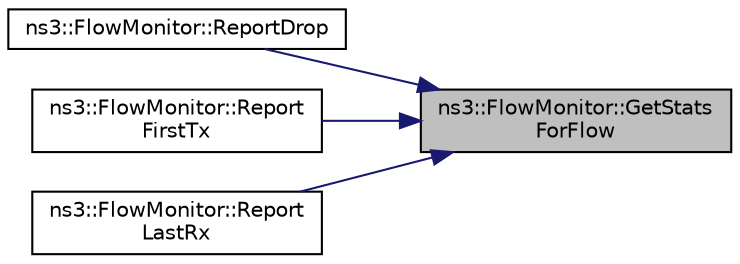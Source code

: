 digraph "ns3::FlowMonitor::GetStatsForFlow"
{
 // LATEX_PDF_SIZE
  edge [fontname="Helvetica",fontsize="10",labelfontname="Helvetica",labelfontsize="10"];
  node [fontname="Helvetica",fontsize="10",shape=record];
  rankdir="RL";
  Node1 [label="ns3::FlowMonitor::GetStats\lForFlow",height=0.2,width=0.4,color="black", fillcolor="grey75", style="filled", fontcolor="black",tooltip="Get the stats for a given flow."];
  Node1 -> Node2 [dir="back",color="midnightblue",fontsize="10",style="solid",fontname="Helvetica"];
  Node2 [label="ns3::FlowMonitor::ReportDrop",height=0.2,width=0.4,color="black", fillcolor="white", style="filled",URL="$classns3_1_1_flow_monitor.html#af14d59ab4f3cc4f2b27601fca54cb7dd",tooltip="FlowProbe implementations are supposed to call this method to report that a known packet is being dro..."];
  Node1 -> Node3 [dir="back",color="midnightblue",fontsize="10",style="solid",fontname="Helvetica"];
  Node3 [label="ns3::FlowMonitor::Report\lFirstTx",height=0.2,width=0.4,color="black", fillcolor="white", style="filled",URL="$classns3_1_1_flow_monitor.html#ad115f00ce726f14fd73f087d13f95313",tooltip="FlowProbe implementations are supposed to call this method to report that a new packet was transmitte..."];
  Node1 -> Node4 [dir="back",color="midnightblue",fontsize="10",style="solid",fontname="Helvetica"];
  Node4 [label="ns3::FlowMonitor::Report\lLastRx",height=0.2,width=0.4,color="black", fillcolor="white", style="filled",URL="$classns3_1_1_flow_monitor.html#a534535fd498067cae4f774ba701e5d47",tooltip="FlowProbe implementations are supposed to call this method to report that a known packet is being rec..."];
}
